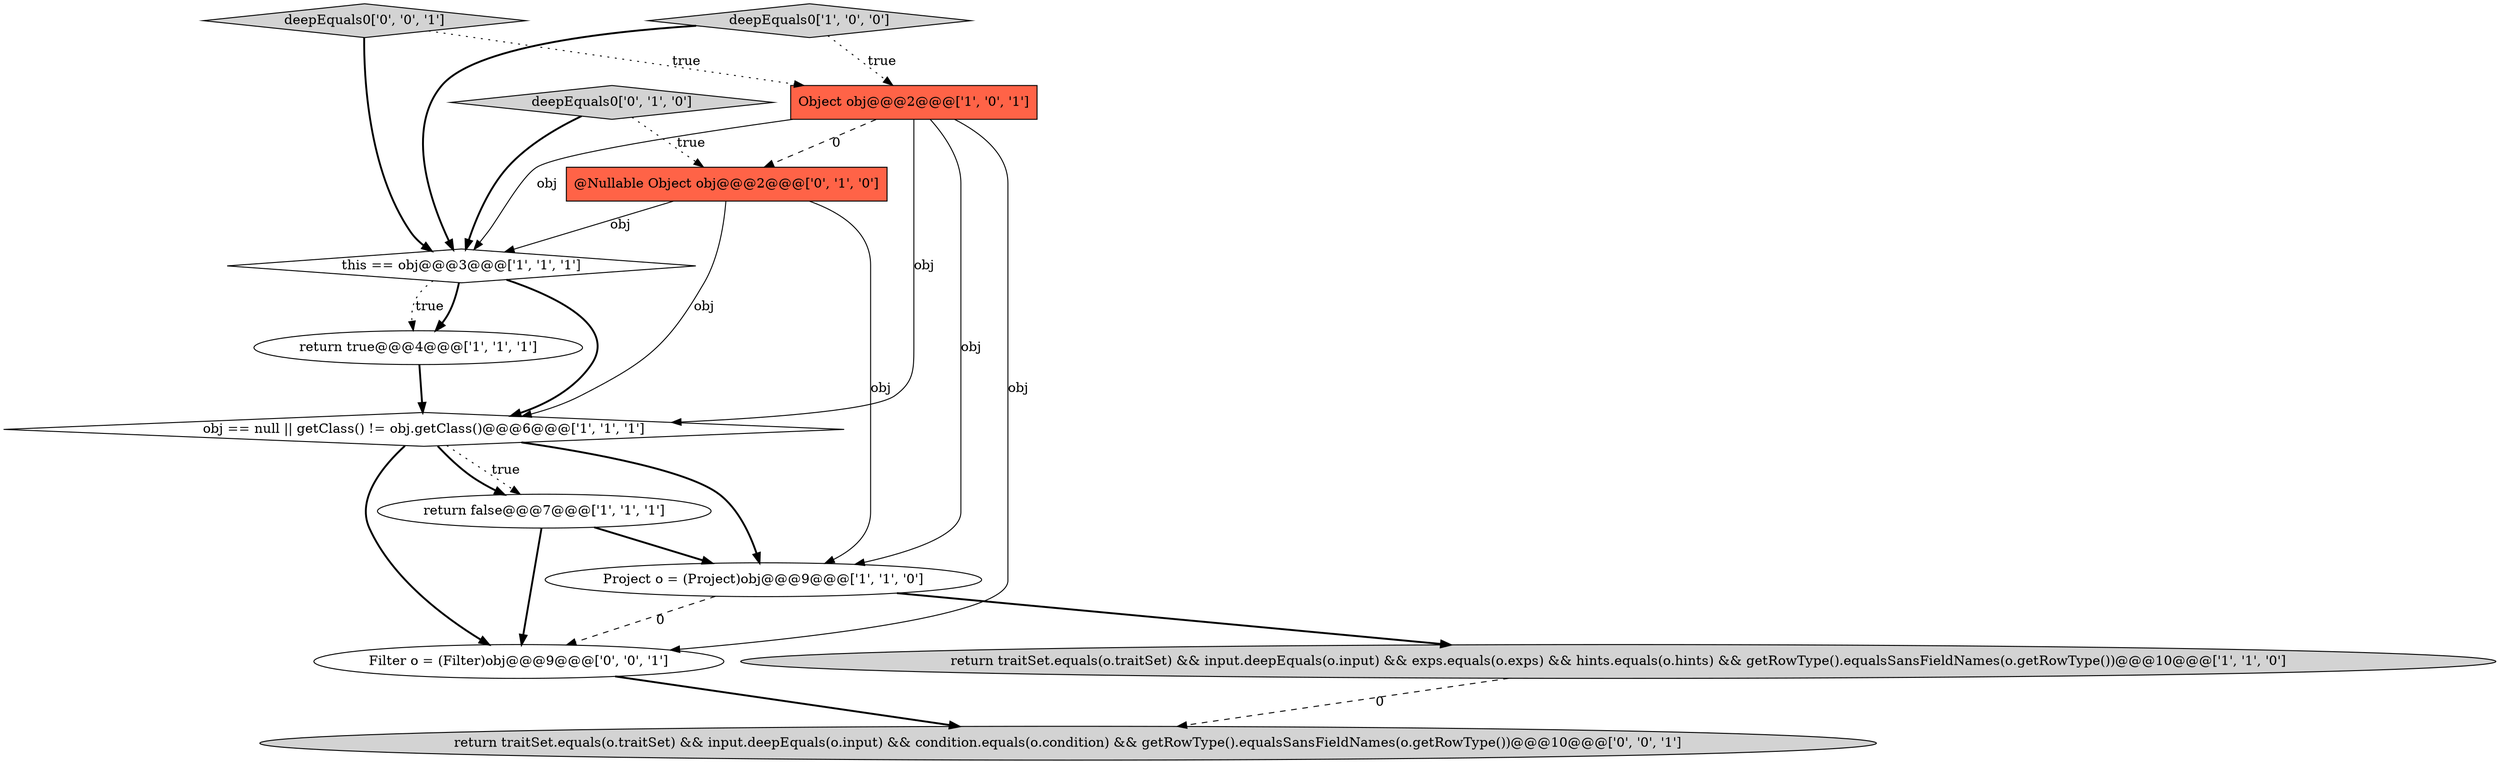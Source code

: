 digraph {
1 [style = filled, label = "return false@@@7@@@['1', '1', '1']", fillcolor = white, shape = ellipse image = "AAA0AAABBB1BBB"];
7 [style = filled, label = "return traitSet.equals(o.traitSet) && input.deepEquals(o.input) && exps.equals(o.exps) && hints.equals(o.hints) && getRowType().equalsSansFieldNames(o.getRowType())@@@10@@@['1', '1', '0']", fillcolor = lightgray, shape = ellipse image = "AAA0AAABBB1BBB"];
6 [style = filled, label = "Project o = (Project)obj@@@9@@@['1', '1', '0']", fillcolor = white, shape = ellipse image = "AAA0AAABBB1BBB"];
11 [style = filled, label = "Filter o = (Filter)obj@@@9@@@['0', '0', '1']", fillcolor = white, shape = ellipse image = "AAA0AAABBB3BBB"];
0 [style = filled, label = "this == obj@@@3@@@['1', '1', '1']", fillcolor = white, shape = diamond image = "AAA0AAABBB1BBB"];
10 [style = filled, label = "deepEquals0['0', '0', '1']", fillcolor = lightgray, shape = diamond image = "AAA0AAABBB3BBB"];
9 [style = filled, label = "deepEquals0['0', '1', '0']", fillcolor = lightgray, shape = diamond image = "AAA0AAABBB2BBB"];
12 [style = filled, label = "return traitSet.equals(o.traitSet) && input.deepEquals(o.input) && condition.equals(o.condition) && getRowType().equalsSansFieldNames(o.getRowType())@@@10@@@['0', '0', '1']", fillcolor = lightgray, shape = ellipse image = "AAA0AAABBB3BBB"];
3 [style = filled, label = "return true@@@4@@@['1', '1', '1']", fillcolor = white, shape = ellipse image = "AAA0AAABBB1BBB"];
5 [style = filled, label = "deepEquals0['1', '0', '0']", fillcolor = lightgray, shape = diamond image = "AAA0AAABBB1BBB"];
8 [style = filled, label = "@Nullable Object obj@@@2@@@['0', '1', '0']", fillcolor = tomato, shape = box image = "AAA1AAABBB2BBB"];
4 [style = filled, label = "Object obj@@@2@@@['1', '0', '1']", fillcolor = tomato, shape = box image = "AAA0AAABBB1BBB"];
2 [style = filled, label = "obj == null || getClass() != obj.getClass()@@@6@@@['1', '1', '1']", fillcolor = white, shape = diamond image = "AAA0AAABBB1BBB"];
4->2 [style = solid, label="obj"];
0->3 [style = bold, label=""];
9->0 [style = bold, label=""];
2->6 [style = bold, label=""];
2->1 [style = bold, label=""];
0->2 [style = bold, label=""];
6->11 [style = dashed, label="0"];
11->12 [style = bold, label=""];
8->6 [style = solid, label="obj"];
5->4 [style = dotted, label="true"];
1->11 [style = bold, label=""];
9->8 [style = dotted, label="true"];
8->2 [style = solid, label="obj"];
1->6 [style = bold, label=""];
3->2 [style = bold, label=""];
5->0 [style = bold, label=""];
2->1 [style = dotted, label="true"];
10->0 [style = bold, label=""];
4->8 [style = dashed, label="0"];
7->12 [style = dashed, label="0"];
4->0 [style = solid, label="obj"];
8->0 [style = solid, label="obj"];
4->6 [style = solid, label="obj"];
0->3 [style = dotted, label="true"];
4->11 [style = solid, label="obj"];
10->4 [style = dotted, label="true"];
6->7 [style = bold, label=""];
2->11 [style = bold, label=""];
}

